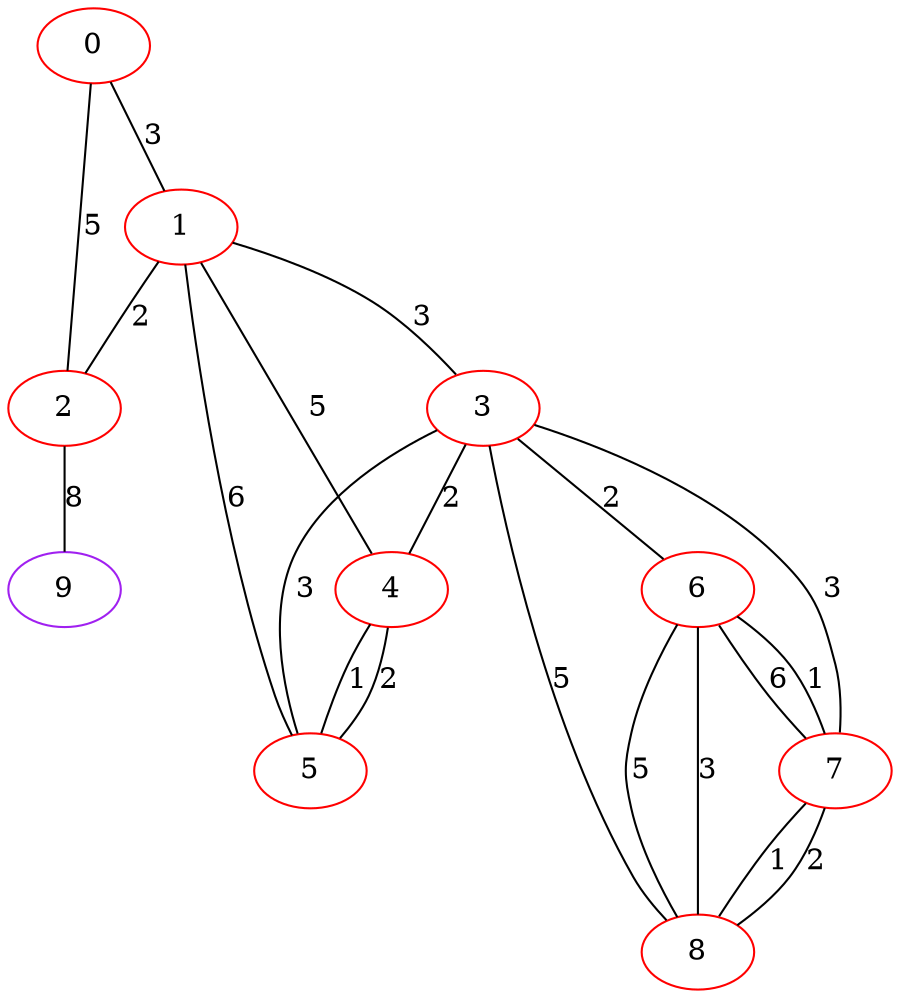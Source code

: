 graph "" {
0 [color=red, weight=1];
1 [color=red, weight=1];
2 [color=red, weight=1];
3 [color=red, weight=1];
4 [color=red, weight=1];
5 [color=red, weight=1];
6 [color=red, weight=1];
7 [color=red, weight=1];
8 [color=red, weight=1];
9 [color=purple, weight=4];
0 -- 1  [key=0, label=3];
0 -- 2  [key=0, label=5];
1 -- 2  [key=0, label=2];
1 -- 3  [key=0, label=3];
1 -- 4  [key=0, label=5];
1 -- 5  [key=0, label=6];
2 -- 9  [key=0, label=8];
3 -- 4  [key=0, label=2];
3 -- 5  [key=0, label=3];
3 -- 6  [key=0, label=2];
3 -- 7  [key=0, label=3];
3 -- 8  [key=0, label=5];
4 -- 5  [key=0, label=1];
4 -- 5  [key=1, label=2];
6 -- 8  [key=0, label=5];
6 -- 8  [key=1, label=3];
6 -- 7  [key=0, label=6];
6 -- 7  [key=1, label=1];
7 -- 8  [key=0, label=1];
7 -- 8  [key=1, label=2];
}
